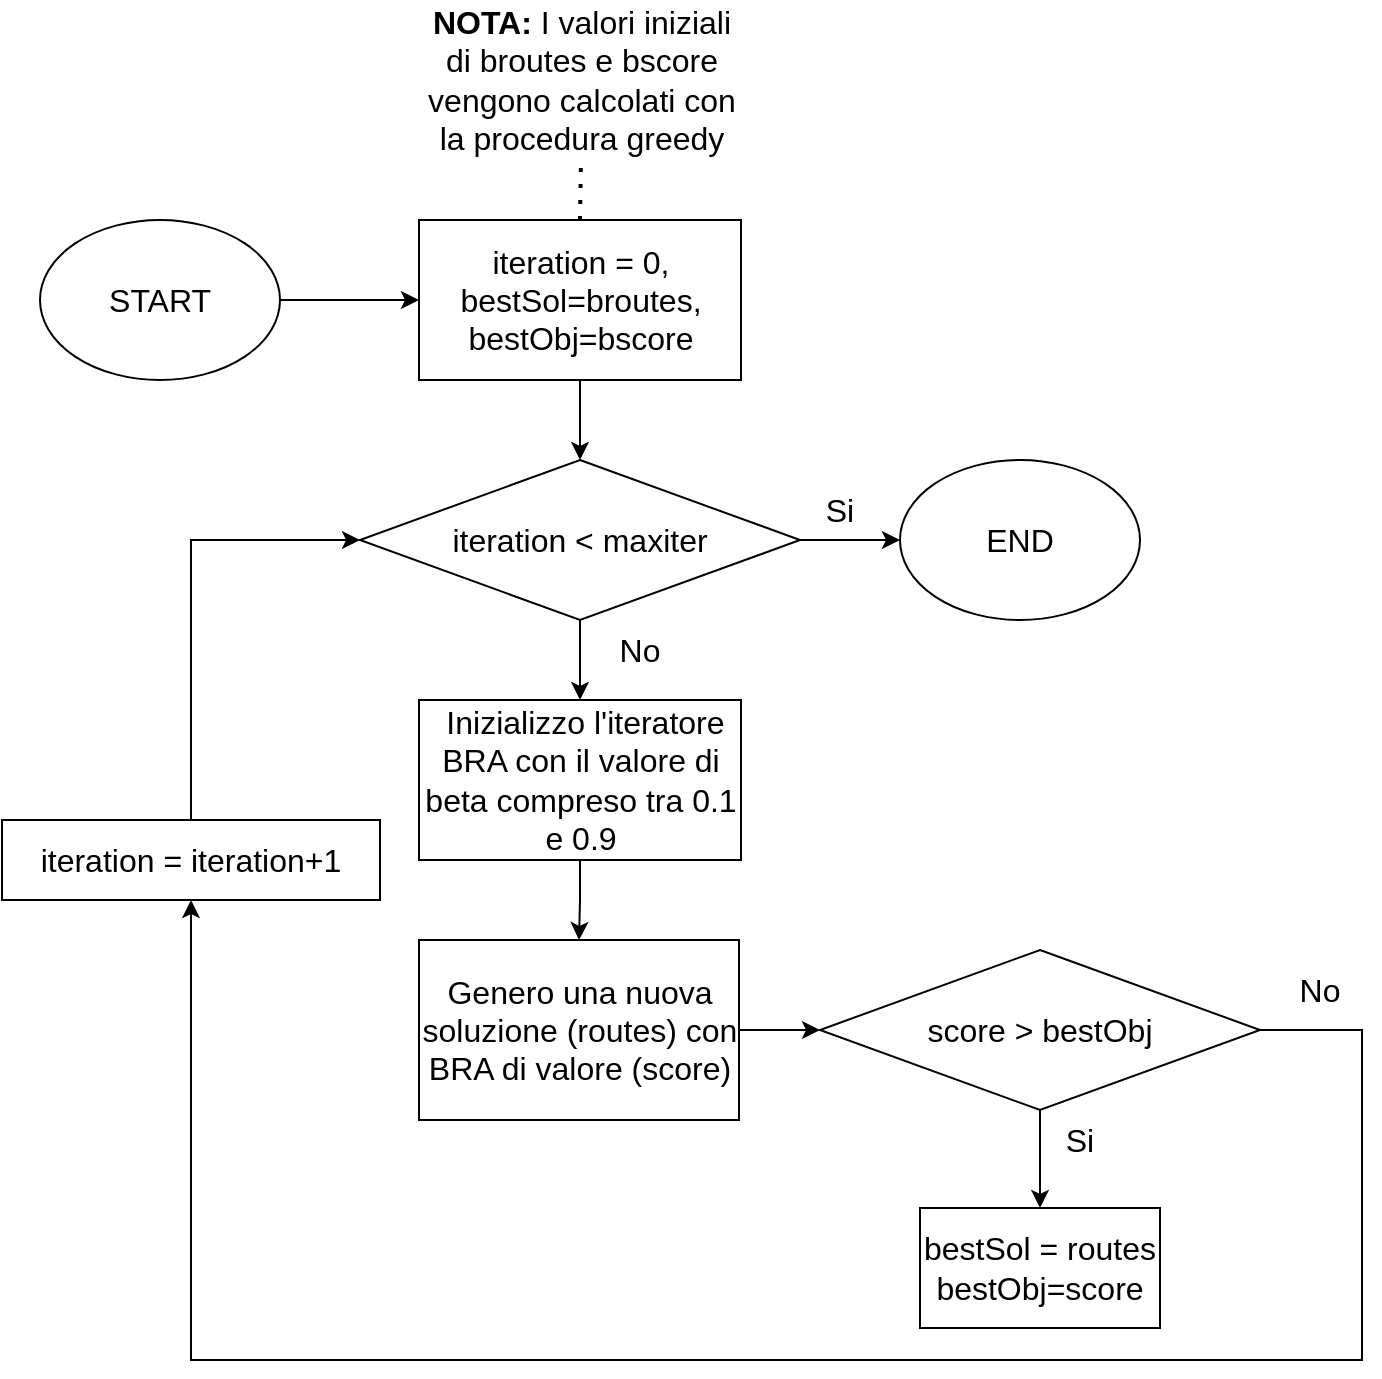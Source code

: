 <mxfile version="20.0.4" type="device"><diagram id="C5RBs43oDa-KdzZeNtuy" name="Page-1"><mxGraphModel dx="782" dy="428" grid="1" gridSize="10" guides="1" tooltips="1" connect="1" arrows="1" fold="1" page="1" pageScale="1" pageWidth="827" pageHeight="1169" math="0" shadow="0"><root><mxCell id="WIyWlLk6GJQsqaUBKTNV-0"/><mxCell id="WIyWlLk6GJQsqaUBKTNV-1" parent="WIyWlLk6GJQsqaUBKTNV-0"/><mxCell id="KgdD1sRkDYmKvgz9av69-5" value="" style="edgeStyle=orthogonalEdgeStyle;rounded=0;orthogonalLoop=1;jettySize=auto;entryX=0;entryY=0.5;entryDx=0;entryDy=0;fontSize=16;labelBackgroundColor=none;html=1;" edge="1" parent="WIyWlLk6GJQsqaUBKTNV-1" source="KgdD1sRkDYmKvgz9av69-0" target="KgdD1sRkDYmKvgz9av69-1"><mxGeometry relative="1" as="geometry"/></mxCell><mxCell id="KgdD1sRkDYmKvgz9av69-0" value="START" style="ellipse;fontSize=16;labelBackgroundColor=none;whiteSpace=wrap;html=1;" vertex="1" parent="WIyWlLk6GJQsqaUBKTNV-1"><mxGeometry x="94" y="140" width="120" height="80" as="geometry"/></mxCell><mxCell id="KgdD1sRkDYmKvgz9av69-6" value="" style="edgeStyle=orthogonalEdgeStyle;rounded=0;orthogonalLoop=1;jettySize=auto;entryX=0.5;entryY=0;entryDx=0;entryDy=0;fontSize=16;labelBackgroundColor=none;html=1;" edge="1" parent="WIyWlLk6GJQsqaUBKTNV-1" source="KgdD1sRkDYmKvgz9av69-1" target="KgdD1sRkDYmKvgz9av69-3"><mxGeometry relative="1" as="geometry"/></mxCell><mxCell id="KgdD1sRkDYmKvgz9av69-1" value="iteration = 0,&lt;br style=&quot;font-size: 16px;&quot;&gt;bestSol=broutes,&lt;br style=&quot;font-size: 16px;&quot;&gt;bestObj=bscore" style="rounded=0;fontSize=16;labelBackgroundColor=none;whiteSpace=wrap;html=1;" vertex="1" parent="WIyWlLk6GJQsqaUBKTNV-1"><mxGeometry x="283.5" y="140" width="161" height="80" as="geometry"/></mxCell><mxCell id="KgdD1sRkDYmKvgz9av69-7" value="" style="edgeStyle=orthogonalEdgeStyle;rounded=0;orthogonalLoop=1;jettySize=auto;entryX=0;entryY=0.5;entryDx=0;entryDy=0;fontSize=16;labelBackgroundColor=none;html=1;" edge="1" parent="WIyWlLk6GJQsqaUBKTNV-1" source="KgdD1sRkDYmKvgz9av69-3" target="KgdD1sRkDYmKvgz9av69-4"><mxGeometry relative="1" as="geometry"/></mxCell><mxCell id="KgdD1sRkDYmKvgz9av69-21" value="" style="edgeStyle=orthogonalEdgeStyle;rounded=0;orthogonalLoop=1;jettySize=auto;entryX=0.5;entryY=0;entryDx=0;entryDy=0;fontSize=16;labelBackgroundColor=none;html=1;" edge="1" parent="WIyWlLk6GJQsqaUBKTNV-1" source="KgdD1sRkDYmKvgz9av69-3" target="KgdD1sRkDYmKvgz9av69-8"><mxGeometry relative="1" as="geometry"/></mxCell><mxCell id="KgdD1sRkDYmKvgz9av69-3" value="iteration &amp;lt; maxiter" style="rhombus;fontSize=16;labelBackgroundColor=none;whiteSpace=wrap;html=1;" vertex="1" parent="WIyWlLk6GJQsqaUBKTNV-1"><mxGeometry x="254" y="260" width="220" height="80" as="geometry"/></mxCell><mxCell id="KgdD1sRkDYmKvgz9av69-4" value="END" style="ellipse;fontSize=16;labelBackgroundColor=none;whiteSpace=wrap;html=1;" vertex="1" parent="WIyWlLk6GJQsqaUBKTNV-1"><mxGeometry x="524" y="260" width="120" height="80" as="geometry"/></mxCell><mxCell id="KgdD1sRkDYmKvgz9av69-22" value="" style="edgeStyle=orthogonalEdgeStyle;rounded=0;orthogonalLoop=1;jettySize=auto;entryX=0.5;entryY=0;entryDx=0;entryDy=0;fontSize=16;labelBackgroundColor=none;html=1;" edge="1" parent="WIyWlLk6GJQsqaUBKTNV-1" source="KgdD1sRkDYmKvgz9av69-8" target="KgdD1sRkDYmKvgz9av69-9"><mxGeometry relative="1" as="geometry"/></mxCell><mxCell id="KgdD1sRkDYmKvgz9av69-8" value="&amp;nbsp;Inizializzo l'iteratore BRA con il valore di beta compreso tra 0.1 e 0.9" style="rounded=0;fontSize=16;labelBackgroundColor=none;whiteSpace=wrap;html=1;" vertex="1" parent="WIyWlLk6GJQsqaUBKTNV-1"><mxGeometry x="283.5" y="380" width="161" height="80" as="geometry"/></mxCell><mxCell id="KgdD1sRkDYmKvgz9av69-13" value="" style="edgeStyle=orthogonalEdgeStyle;rounded=0;orthogonalLoop=1;jettySize=auto;entryX=0;entryY=0.5;entryDx=0;entryDy=0;fontSize=16;labelBackgroundColor=none;html=1;" edge="1" parent="WIyWlLk6GJQsqaUBKTNV-1" source="KgdD1sRkDYmKvgz9av69-9" target="KgdD1sRkDYmKvgz9av69-12"><mxGeometry relative="1" as="geometry"/></mxCell><mxCell id="KgdD1sRkDYmKvgz9av69-9" value="Genero una nuova soluzione (routes) con BRA di valore (score)" style="rounded=0;fontSize=16;labelBackgroundColor=none;whiteSpace=wrap;html=1;" vertex="1" parent="WIyWlLk6GJQsqaUBKTNV-1"><mxGeometry x="283.5" y="500" width="160" height="90" as="geometry"/></mxCell><mxCell id="KgdD1sRkDYmKvgz9av69-17" value="" style="edgeStyle=orthogonalEdgeStyle;rounded=0;orthogonalLoop=1;jettySize=auto;entryX=0.5;entryY=0;entryDx=0;entryDy=0;fontSize=16;labelBackgroundColor=none;html=1;" edge="1" parent="WIyWlLk6GJQsqaUBKTNV-1" source="KgdD1sRkDYmKvgz9av69-12" target="KgdD1sRkDYmKvgz9av69-14"><mxGeometry relative="1" as="geometry"/></mxCell><mxCell id="KgdD1sRkDYmKvgz9av69-18" value="" style="edgeStyle=orthogonalEdgeStyle;rounded=0;orthogonalLoop=1;jettySize=auto;fontSize=16;exitX=1;exitY=0.5;exitDx=0;exitDy=0;labelBackgroundColor=none;html=1;entryX=0.5;entryY=1;entryDx=0;entryDy=0;" edge="1" parent="WIyWlLk6GJQsqaUBKTNV-1" source="KgdD1sRkDYmKvgz9av69-12" target="KgdD1sRkDYmKvgz9av69-19"><mxGeometry relative="1" as="geometry"><mxPoint x="725" y="580" as="sourcePoint"/><mxPoint x="155" y="560" as="targetPoint"/><Array as="points"><mxPoint x="755" y="545"/><mxPoint x="755" y="710"/><mxPoint x="170" y="710"/></Array></mxGeometry></mxCell><mxCell id="KgdD1sRkDYmKvgz9av69-12" value="score &amp;gt; bestObj" style="rhombus;fontSize=16;labelBackgroundColor=none;whiteSpace=wrap;html=1;" vertex="1" parent="WIyWlLk6GJQsqaUBKTNV-1"><mxGeometry x="484" y="505" width="220" height="80" as="geometry"/></mxCell><mxCell id="KgdD1sRkDYmKvgz9av69-14" value="bestSol = routes&lt;br style=&quot;font-size: 16px;&quot;&gt;bestObj=score" style="rounded=0;fontSize=16;labelBackgroundColor=none;whiteSpace=wrap;html=1;" vertex="1" parent="WIyWlLk6GJQsqaUBKTNV-1"><mxGeometry x="534" y="634" width="120" height="60" as="geometry"/></mxCell><mxCell id="KgdD1sRkDYmKvgz9av69-20" value="" style="edgeStyle=orthogonalEdgeStyle;rounded=0;orthogonalLoop=1;jettySize=auto;entryX=0;entryY=0.5;entryDx=0;entryDy=0;fontSize=16;labelBackgroundColor=none;html=1;" edge="1" parent="WIyWlLk6GJQsqaUBKTNV-1" source="KgdD1sRkDYmKvgz9av69-19" target="KgdD1sRkDYmKvgz9av69-3"><mxGeometry relative="1" as="geometry"/></mxCell><mxCell id="KgdD1sRkDYmKvgz9av69-19" value="iteration = iteration+1" style="rounded=0;fontSize=16;labelBackgroundColor=none;whiteSpace=wrap;html=1;" vertex="1" parent="WIyWlLk6GJQsqaUBKTNV-1"><mxGeometry x="75" y="440" width="189" height="40" as="geometry"/></mxCell><mxCell id="KgdD1sRkDYmKvgz9av69-27" value="" style="endArrow=none;dashed=1;dashPattern=1 3;strokeWidth=2;rounded=0;exitX=0.5;exitY=0;exitDx=0;exitDy=0;entryX=0.5;entryY=1;entryDx=0;entryDy=0;fontSize=16;labelBackgroundColor=none;html=1;" edge="1" parent="WIyWlLk6GJQsqaUBKTNV-1" source="KgdD1sRkDYmKvgz9av69-1" target="KgdD1sRkDYmKvgz9av69-30"><mxGeometry width="50" height="50" relative="1" as="geometry"><mxPoint x="415" y="180" as="sourcePoint"/><mxPoint x="365" y="110" as="targetPoint"/></mxGeometry></mxCell><mxCell id="KgdD1sRkDYmKvgz9av69-30" value="&lt;b&gt;NOTA:&lt;/b&gt; I valori iniziali di broutes e bscore vengono calcolati con la procedura greedy" style="text;strokeColor=none;fillColor=none;align=center;verticalAlign=middle;rounded=0;fontSize=16;labelBackgroundColor=none;whiteSpace=wrap;html=1;" vertex="1" parent="WIyWlLk6GJQsqaUBKTNV-1"><mxGeometry x="284.5" y="30" width="160" height="80" as="geometry"/></mxCell><mxCell id="KgdD1sRkDYmKvgz9av69-31" value="Si" style="text;strokeColor=none;fillColor=none;align=center;verticalAlign=middle;rounded=0;fontSize=16;labelBackgroundColor=none;whiteSpace=wrap;html=1;" vertex="1" parent="WIyWlLk6GJQsqaUBKTNV-1"><mxGeometry x="464" y="270" width="60" height="30" as="geometry"/></mxCell><mxCell id="KgdD1sRkDYmKvgz9av69-32" value="No" style="text;strokeColor=none;fillColor=none;align=center;verticalAlign=middle;rounded=0;fontSize=16;labelBackgroundColor=none;whiteSpace=wrap;html=1;" vertex="1" parent="WIyWlLk6GJQsqaUBKTNV-1"><mxGeometry x="364" y="340" width="60" height="30" as="geometry"/></mxCell><mxCell id="KgdD1sRkDYmKvgz9av69-34" value="Si" style="text;strokeColor=none;fillColor=none;align=center;verticalAlign=middle;rounded=0;fontSize=16;labelBackgroundColor=none;whiteSpace=wrap;html=1;" vertex="1" parent="WIyWlLk6GJQsqaUBKTNV-1"><mxGeometry x="584" y="585" width="60" height="30" as="geometry"/></mxCell><mxCell id="KgdD1sRkDYmKvgz9av69-35" value="No" style="text;strokeColor=none;fillColor=none;align=center;verticalAlign=middle;rounded=0;fontSize=16;labelBackgroundColor=none;whiteSpace=wrap;html=1;" vertex="1" parent="WIyWlLk6GJQsqaUBKTNV-1"><mxGeometry x="704" y="510" width="60" height="30" as="geometry"/></mxCell></root></mxGraphModel></diagram></mxfile>